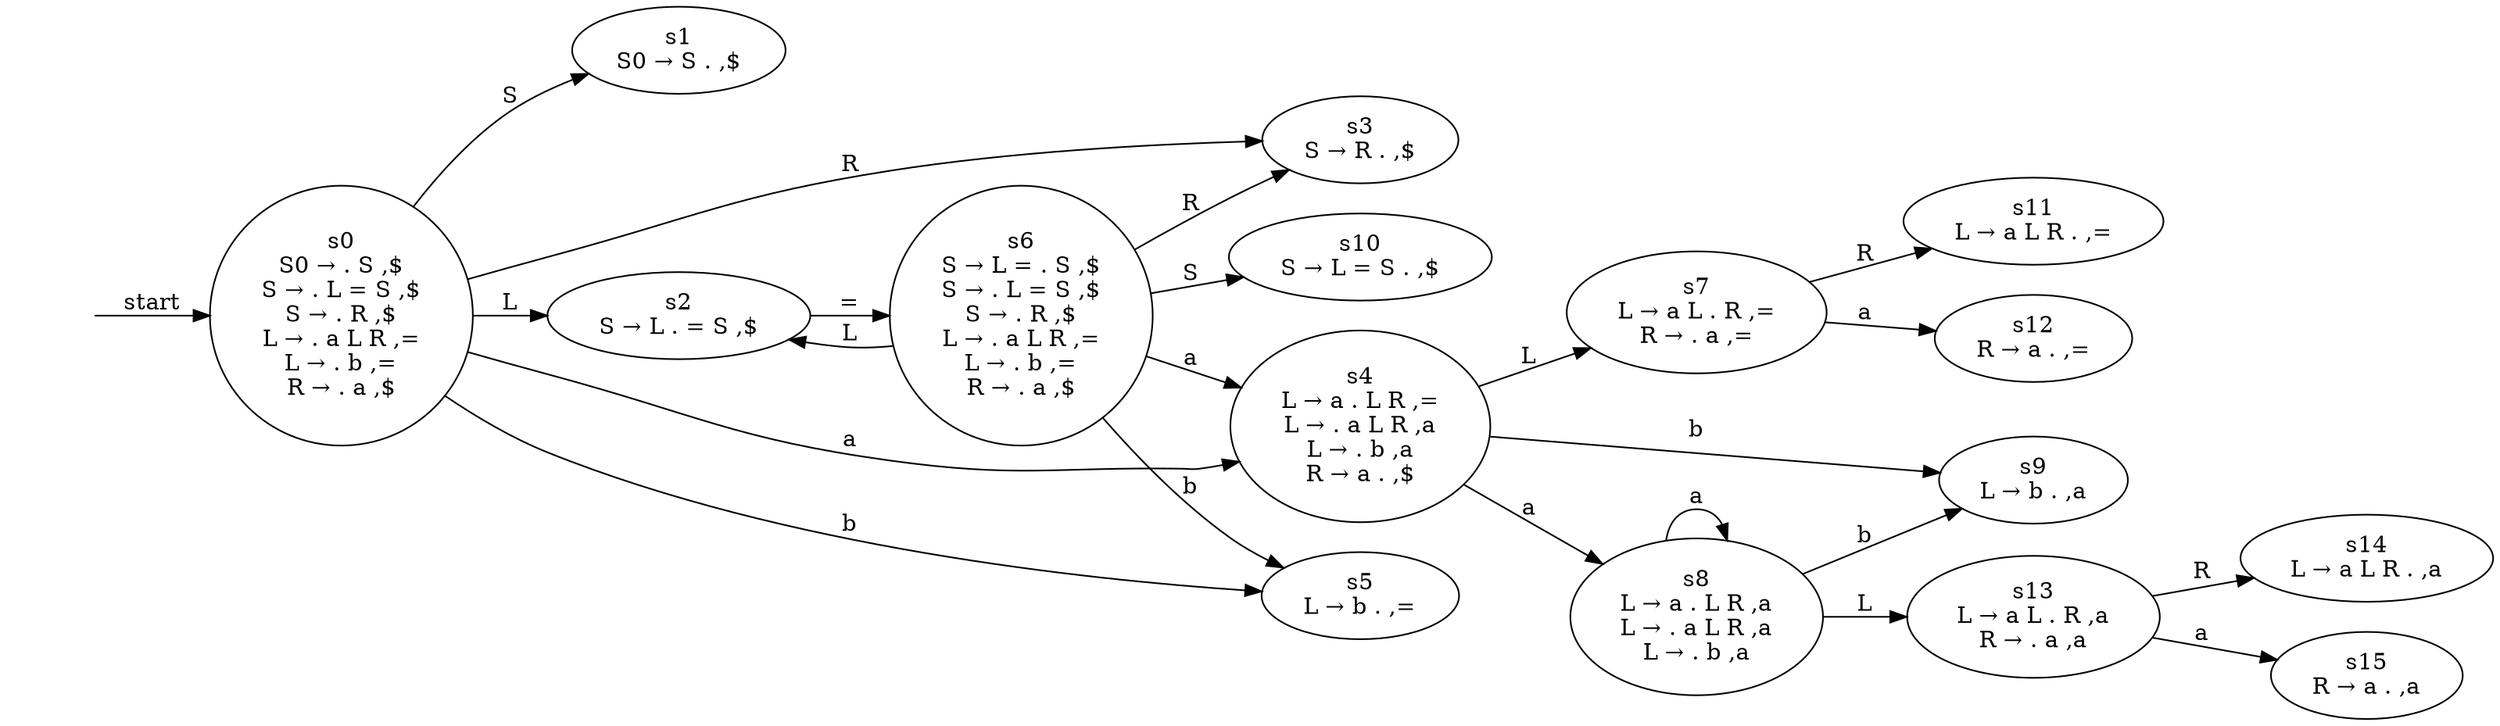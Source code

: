 digraph "dfa_LR(1)" {
	graph [rankdir=LR]
	s0 [label="s0
S0 → . S ,$
S → . L = S ,$
S → . R ,$
L → . a L R ,=
L → . b ,=
R → . a ,$"]
	s1 [label="s1
S0 → S . ,$"]
	s0 -> s1 [label=S]
	s2 [label="s2
S → L . = S ,$"]
	s0 -> s2 [label=L]
	s3 [label="s3
S → R . ,$"]
	s0 -> s3 [label=R]
	s4 [label="s4
L → a . L R ,=
L → . a L R ,a
L → . b ,a
R → a . ,$"]
	s0 -> s4 [label=a]
	s5 [label="s5
L → b . ,="]
	s0 -> s5 [label=b]
	s6 [label="s6
S → L = . S ,$
S → . L = S ,$
S → . R ,$
L → . a L R ,=
L → . b ,=
R → . a ,$"]
	s2 -> s6 [label="="]
	s7 [label="s7
L → a L . R ,=
R → . a ,="]
	s4 -> s7 [label=L]
	s8 [label="s8
L → a . L R ,a
L → . a L R ,a
L → . b ,a"]
	s4 -> s8 [label=a]
	s9 [label="s9
L → b . ,a"]
	s4 -> s9 [label=b]
	s10 [label="s10
S → L = S . ,$"]
	s6 -> s10 [label=S]
	s6 -> s2 [label=L]
	s6 -> s3 [label=R]
	s6 -> s4 [label=a]
	s6 -> s5 [label=b]
	s11 [label="s11
L → a L R . ,="]
	s7 -> s11 [label=R]
	s12 [label="s12
R → a . ,="]
	s7 -> s12 [label=a]
	s13 [label="s13
L → a L . R ,a
R → . a ,a"]
	s8 -> s13 [label=L]
	s8 -> s8 [label=a]
	s8 -> s9 [label=b]
	s14 [label="s14
L → a L R . ,a"]
	s13 -> s14 [label=R]
	s15 [label="s15
R → a . ,a"]
	s13 -> s15 [label=a]
	"" [shape=none]
	"" -> s0 [label=start]
}
